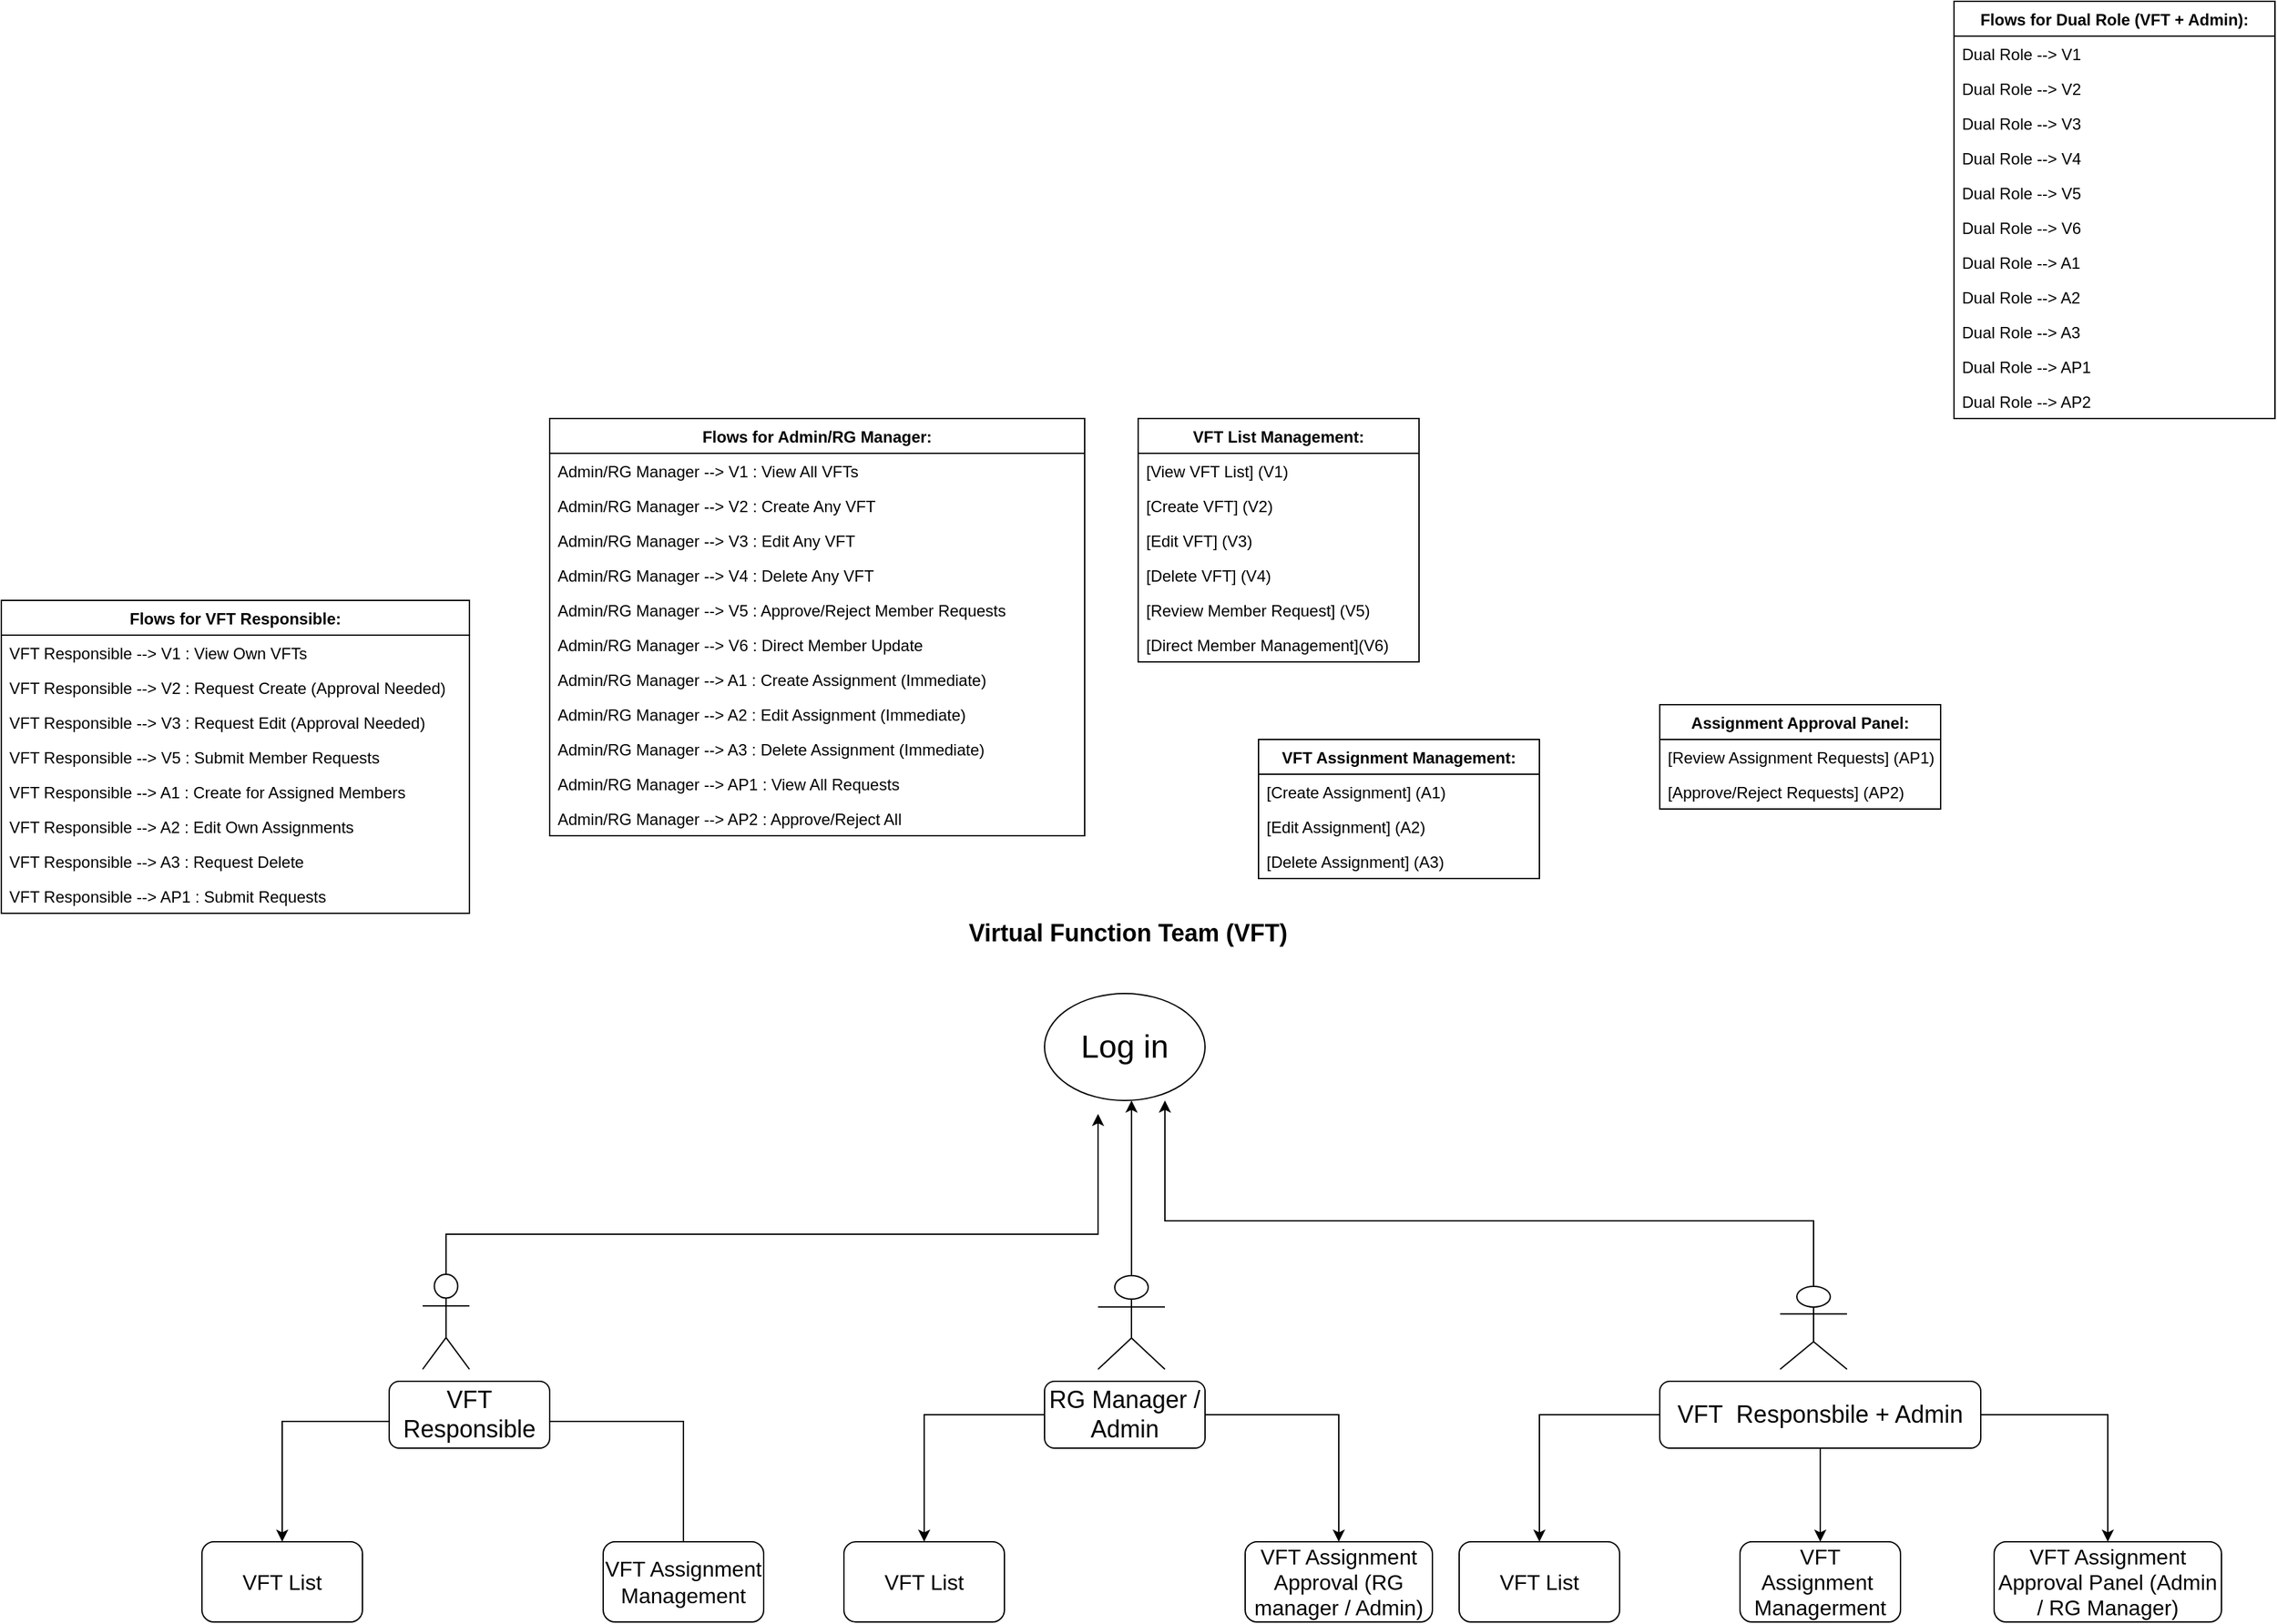 <mxfile version="28.0.7">
  <diagram name="Page-1" id="QZUfZD405yA-LEJdmu-g">
    <mxGraphModel dx="3860" dy="2259" grid="1" gridSize="10" guides="1" tooltips="1" connect="1" arrows="1" fold="1" page="1" pageScale="1" pageWidth="850" pageHeight="1100" math="0" shadow="0">
      <root>
        <mxCell id="0" />
        <mxCell id="1" parent="0" />
        <mxCell id="9tK4x2b667_dypUiwHpl-6" value="VFT List Management:" style="swimlane;fontStyle=1;childLayout=stackLayout;horizontal=1;startSize=26;horizontalStack=0;resizeParent=1;resizeParentMax=0;resizeLast=0;collapsible=1;marginBottom=0;" parent="1" vertex="1">
          <mxGeometry x="-10" y="-360" width="210" height="182" as="geometry" />
        </mxCell>
        <mxCell id="9tK4x2b667_dypUiwHpl-8" value="[View VFT List]           (V1)" style="text;strokeColor=none;fillColor=none;align=left;verticalAlign=top;spacingLeft=4;spacingRight=4;overflow=hidden;rotatable=0;points=[[0,0.5],[1,0.5]];portConstraint=eastwest;" parent="9tK4x2b667_dypUiwHpl-6" vertex="1">
          <mxGeometry y="26" width="210" height="26" as="geometry" />
        </mxCell>
        <mxCell id="9tK4x2b667_dypUiwHpl-9" value="[Create VFT]              (V2)" style="text;strokeColor=none;fillColor=none;align=left;verticalAlign=top;spacingLeft=4;spacingRight=4;overflow=hidden;rotatable=0;points=[[0,0.5],[1,0.5]];portConstraint=eastwest;" parent="9tK4x2b667_dypUiwHpl-6" vertex="1">
          <mxGeometry y="52" width="210" height="26" as="geometry" />
        </mxCell>
        <mxCell id="9tK4x2b667_dypUiwHpl-10" value="[Edit VFT]                (V3)" style="text;strokeColor=none;fillColor=none;align=left;verticalAlign=top;spacingLeft=4;spacingRight=4;overflow=hidden;rotatable=0;points=[[0,0.5],[1,0.5]];portConstraint=eastwest;" parent="9tK4x2b667_dypUiwHpl-6" vertex="1">
          <mxGeometry y="78" width="210" height="26" as="geometry" />
        </mxCell>
        <mxCell id="9tK4x2b667_dypUiwHpl-11" value="[Delete VFT]              (V4)" style="text;strokeColor=none;fillColor=none;align=left;verticalAlign=top;spacingLeft=4;spacingRight=4;overflow=hidden;rotatable=0;points=[[0,0.5],[1,0.5]];portConstraint=eastwest;" parent="9tK4x2b667_dypUiwHpl-6" vertex="1">
          <mxGeometry y="104" width="210" height="26" as="geometry" />
        </mxCell>
        <mxCell id="9tK4x2b667_dypUiwHpl-12" value="[Review Member Request]   (V5)" style="text;strokeColor=none;fillColor=none;align=left;verticalAlign=top;spacingLeft=4;spacingRight=4;overflow=hidden;rotatable=0;points=[[0,0.5],[1,0.5]];portConstraint=eastwest;" parent="9tK4x2b667_dypUiwHpl-6" vertex="1">
          <mxGeometry y="130" width="210" height="26" as="geometry" />
        </mxCell>
        <mxCell id="9tK4x2b667_dypUiwHpl-13" value="[Direct Member Management](V6)" style="text;strokeColor=none;fillColor=none;align=left;verticalAlign=top;spacingLeft=4;spacingRight=4;overflow=hidden;rotatable=0;points=[[0,0.5],[1,0.5]];portConstraint=eastwest;" parent="9tK4x2b667_dypUiwHpl-6" vertex="1">
          <mxGeometry y="156" width="210" height="26" as="geometry" />
        </mxCell>
        <mxCell id="9tK4x2b667_dypUiwHpl-14" value="VFT Assignment Management:" style="swimlane;fontStyle=1;childLayout=stackLayout;horizontal=1;startSize=26;horizontalStack=0;resizeParent=1;resizeParentMax=0;resizeLast=0;collapsible=1;marginBottom=0;" parent="1" vertex="1">
          <mxGeometry x="80" y="-120" width="210" height="104" as="geometry" />
        </mxCell>
        <mxCell id="9tK4x2b667_dypUiwHpl-16" value="[Create Assignment]       (A1)" style="text;strokeColor=none;fillColor=none;align=left;verticalAlign=top;spacingLeft=4;spacingRight=4;overflow=hidden;rotatable=0;points=[[0,0.5],[1,0.5]];portConstraint=eastwest;" parent="9tK4x2b667_dypUiwHpl-14" vertex="1">
          <mxGeometry y="26" width="210" height="26" as="geometry" />
        </mxCell>
        <mxCell id="9tK4x2b667_dypUiwHpl-17" value="[Edit Assignment]         (A2)" style="text;strokeColor=none;fillColor=none;align=left;verticalAlign=top;spacingLeft=4;spacingRight=4;overflow=hidden;rotatable=0;points=[[0,0.5],[1,0.5]];portConstraint=eastwest;" parent="9tK4x2b667_dypUiwHpl-14" vertex="1">
          <mxGeometry y="52" width="210" height="26" as="geometry" />
        </mxCell>
        <mxCell id="9tK4x2b667_dypUiwHpl-18" value="[Delete Assignment]       (A3)" style="text;strokeColor=none;fillColor=none;align=left;verticalAlign=top;spacingLeft=4;spacingRight=4;overflow=hidden;rotatable=0;points=[[0,0.5],[1,0.5]];portConstraint=eastwest;" parent="9tK4x2b667_dypUiwHpl-14" vertex="1">
          <mxGeometry y="78" width="210" height="26" as="geometry" />
        </mxCell>
        <mxCell id="9tK4x2b667_dypUiwHpl-19" value="Assignment Approval Panel:" style="swimlane;fontStyle=1;childLayout=stackLayout;horizontal=1;startSize=26;horizontalStack=0;resizeParent=1;resizeParentMax=0;resizeLast=0;collapsible=1;marginBottom=0;" parent="1" vertex="1">
          <mxGeometry x="380" y="-146" width="210" height="78" as="geometry" />
        </mxCell>
        <mxCell id="9tK4x2b667_dypUiwHpl-21" value="[Review Assignment Requests] (AP1)" style="text;strokeColor=none;fillColor=none;align=left;verticalAlign=top;spacingLeft=4;spacingRight=4;overflow=hidden;rotatable=0;points=[[0,0.5],[1,0.5]];portConstraint=eastwest;" parent="9tK4x2b667_dypUiwHpl-19" vertex="1">
          <mxGeometry y="26" width="210" height="26" as="geometry" />
        </mxCell>
        <mxCell id="9tK4x2b667_dypUiwHpl-22" value="[Approve/Reject Requests]    (AP2)" style="text;strokeColor=none;fillColor=none;align=left;verticalAlign=top;spacingLeft=4;spacingRight=4;overflow=hidden;rotatable=0;points=[[0,0.5],[1,0.5]];portConstraint=eastwest;" parent="9tK4x2b667_dypUiwHpl-19" vertex="1">
          <mxGeometry y="52" width="210" height="26" as="geometry" />
        </mxCell>
        <mxCell id="9tK4x2b667_dypUiwHpl-23" value="Flows for VFT Responsible:" style="swimlane;fontStyle=1;childLayout=stackLayout;horizontal=1;startSize=26;horizontalStack=0;resizeParent=1;resizeParentMax=0;resizeLast=0;collapsible=1;marginBottom=0;" parent="1" vertex="1">
          <mxGeometry x="-860" y="-224" width="350" height="234" as="geometry" />
        </mxCell>
        <mxCell id="9tK4x2b667_dypUiwHpl-25" value="VFT Responsible --&gt; V1 : View Own VFTs" style="text;strokeColor=none;fillColor=none;align=left;verticalAlign=top;spacingLeft=4;spacingRight=4;overflow=hidden;rotatable=0;points=[[0,0.5],[1,0.5]];portConstraint=eastwest;" parent="9tK4x2b667_dypUiwHpl-23" vertex="1">
          <mxGeometry y="26" width="350" height="26" as="geometry" />
        </mxCell>
        <mxCell id="9tK4x2b667_dypUiwHpl-26" value="VFT Responsible --&gt; V2 : Request Create (Approval Needed)" style="text;strokeColor=none;fillColor=none;align=left;verticalAlign=top;spacingLeft=4;spacingRight=4;overflow=hidden;rotatable=0;points=[[0,0.5],[1,0.5]];portConstraint=eastwest;" parent="9tK4x2b667_dypUiwHpl-23" vertex="1">
          <mxGeometry y="52" width="350" height="26" as="geometry" />
        </mxCell>
        <mxCell id="9tK4x2b667_dypUiwHpl-27" value="VFT Responsible --&gt; V3 : Request Edit (Approval Needed)" style="text;strokeColor=none;fillColor=none;align=left;verticalAlign=top;spacingLeft=4;spacingRight=4;overflow=hidden;rotatable=0;points=[[0,0.5],[1,0.5]];portConstraint=eastwest;" parent="9tK4x2b667_dypUiwHpl-23" vertex="1">
          <mxGeometry y="78" width="350" height="26" as="geometry" />
        </mxCell>
        <mxCell id="9tK4x2b667_dypUiwHpl-28" value="VFT Responsible --&gt; V5 : Submit Member Requests" style="text;strokeColor=none;fillColor=none;align=left;verticalAlign=top;spacingLeft=4;spacingRight=4;overflow=hidden;rotatable=0;points=[[0,0.5],[1,0.5]];portConstraint=eastwest;" parent="9tK4x2b667_dypUiwHpl-23" vertex="1">
          <mxGeometry y="104" width="350" height="26" as="geometry" />
        </mxCell>
        <mxCell id="9tK4x2b667_dypUiwHpl-29" value="VFT Responsible --&gt; A1 : Create for Assigned Members" style="text;strokeColor=none;fillColor=none;align=left;verticalAlign=top;spacingLeft=4;spacingRight=4;overflow=hidden;rotatable=0;points=[[0,0.5],[1,0.5]];portConstraint=eastwest;" parent="9tK4x2b667_dypUiwHpl-23" vertex="1">
          <mxGeometry y="130" width="350" height="26" as="geometry" />
        </mxCell>
        <mxCell id="9tK4x2b667_dypUiwHpl-30" value="VFT Responsible --&gt; A2 : Edit Own Assignments" style="text;strokeColor=none;fillColor=none;align=left;verticalAlign=top;spacingLeft=4;spacingRight=4;overflow=hidden;rotatable=0;points=[[0,0.5],[1,0.5]];portConstraint=eastwest;" parent="9tK4x2b667_dypUiwHpl-23" vertex="1">
          <mxGeometry y="156" width="350" height="26" as="geometry" />
        </mxCell>
        <mxCell id="9tK4x2b667_dypUiwHpl-31" value="VFT Responsible --&gt; A3 : Request Delete" style="text;strokeColor=none;fillColor=none;align=left;verticalAlign=top;spacingLeft=4;spacingRight=4;overflow=hidden;rotatable=0;points=[[0,0.5],[1,0.5]];portConstraint=eastwest;" parent="9tK4x2b667_dypUiwHpl-23" vertex="1">
          <mxGeometry y="182" width="350" height="26" as="geometry" />
        </mxCell>
        <mxCell id="9tK4x2b667_dypUiwHpl-32" value="VFT Responsible --&gt; AP1 : Submit Requests" style="text;strokeColor=none;fillColor=none;align=left;verticalAlign=top;spacingLeft=4;spacingRight=4;overflow=hidden;rotatable=0;points=[[0,0.5],[1,0.5]];portConstraint=eastwest;" parent="9tK4x2b667_dypUiwHpl-23" vertex="1">
          <mxGeometry y="208" width="350" height="26" as="geometry" />
        </mxCell>
        <mxCell id="9tK4x2b667_dypUiwHpl-33" value="Flows for Admin/RG Manager:" style="swimlane;fontStyle=1;childLayout=stackLayout;horizontal=1;startSize=26;horizontalStack=0;resizeParent=1;resizeParentMax=0;resizeLast=0;collapsible=1;marginBottom=0;" parent="1" vertex="1">
          <mxGeometry x="-450" y="-360" width="400" height="312" as="geometry" />
        </mxCell>
        <mxCell id="9tK4x2b667_dypUiwHpl-35" value="Admin/RG Manager --&gt; V1 : View All VFTs" style="text;strokeColor=none;fillColor=none;align=left;verticalAlign=top;spacingLeft=4;spacingRight=4;overflow=hidden;rotatable=0;points=[[0,0.5],[1,0.5]];portConstraint=eastwest;" parent="9tK4x2b667_dypUiwHpl-33" vertex="1">
          <mxGeometry y="26" width="400" height="26" as="geometry" />
        </mxCell>
        <mxCell id="9tK4x2b667_dypUiwHpl-36" value="Admin/RG Manager --&gt; V2 : Create Any VFT" style="text;strokeColor=none;fillColor=none;align=left;verticalAlign=top;spacingLeft=4;spacingRight=4;overflow=hidden;rotatable=0;points=[[0,0.5],[1,0.5]];portConstraint=eastwest;" parent="9tK4x2b667_dypUiwHpl-33" vertex="1">
          <mxGeometry y="52" width="400" height="26" as="geometry" />
        </mxCell>
        <mxCell id="9tK4x2b667_dypUiwHpl-37" value="Admin/RG Manager --&gt; V3 : Edit Any VFT" style="text;strokeColor=none;fillColor=none;align=left;verticalAlign=top;spacingLeft=4;spacingRight=4;overflow=hidden;rotatable=0;points=[[0,0.5],[1,0.5]];portConstraint=eastwest;" parent="9tK4x2b667_dypUiwHpl-33" vertex="1">
          <mxGeometry y="78" width="400" height="26" as="geometry" />
        </mxCell>
        <mxCell id="9tK4x2b667_dypUiwHpl-38" value="Admin/RG Manager --&gt; V4 : Delete Any VFT" style="text;strokeColor=none;fillColor=none;align=left;verticalAlign=top;spacingLeft=4;spacingRight=4;overflow=hidden;rotatable=0;points=[[0,0.5],[1,0.5]];portConstraint=eastwest;" parent="9tK4x2b667_dypUiwHpl-33" vertex="1">
          <mxGeometry y="104" width="400" height="26" as="geometry" />
        </mxCell>
        <mxCell id="9tK4x2b667_dypUiwHpl-39" value="Admin/RG Manager --&gt; V5 : Approve/Reject Member Requests" style="text;strokeColor=none;fillColor=none;align=left;verticalAlign=top;spacingLeft=4;spacingRight=4;overflow=hidden;rotatable=0;points=[[0,0.5],[1,0.5]];portConstraint=eastwest;" parent="9tK4x2b667_dypUiwHpl-33" vertex="1">
          <mxGeometry y="130" width="400" height="26" as="geometry" />
        </mxCell>
        <mxCell id="9tK4x2b667_dypUiwHpl-40" value="Admin/RG Manager --&gt; V6 : Direct Member Update" style="text;strokeColor=none;fillColor=none;align=left;verticalAlign=top;spacingLeft=4;spacingRight=4;overflow=hidden;rotatable=0;points=[[0,0.5],[1,0.5]];portConstraint=eastwest;" parent="9tK4x2b667_dypUiwHpl-33" vertex="1">
          <mxGeometry y="156" width="400" height="26" as="geometry" />
        </mxCell>
        <mxCell id="9tK4x2b667_dypUiwHpl-41" value="Admin/RG Manager --&gt; A1 : Create Assignment (Immediate)" style="text;strokeColor=none;fillColor=none;align=left;verticalAlign=top;spacingLeft=4;spacingRight=4;overflow=hidden;rotatable=0;points=[[0,0.5],[1,0.5]];portConstraint=eastwest;" parent="9tK4x2b667_dypUiwHpl-33" vertex="1">
          <mxGeometry y="182" width="400" height="26" as="geometry" />
        </mxCell>
        <mxCell id="9tK4x2b667_dypUiwHpl-42" value="Admin/RG Manager --&gt; A2 : Edit Assignment (Immediate)" style="text;strokeColor=none;fillColor=none;align=left;verticalAlign=top;spacingLeft=4;spacingRight=4;overflow=hidden;rotatable=0;points=[[0,0.5],[1,0.5]];portConstraint=eastwest;" parent="9tK4x2b667_dypUiwHpl-33" vertex="1">
          <mxGeometry y="208" width="400" height="26" as="geometry" />
        </mxCell>
        <mxCell id="9tK4x2b667_dypUiwHpl-43" value="Admin/RG Manager --&gt; A3 : Delete Assignment (Immediate)" style="text;strokeColor=none;fillColor=none;align=left;verticalAlign=top;spacingLeft=4;spacingRight=4;overflow=hidden;rotatable=0;points=[[0,0.5],[1,0.5]];portConstraint=eastwest;" parent="9tK4x2b667_dypUiwHpl-33" vertex="1">
          <mxGeometry y="234" width="400" height="26" as="geometry" />
        </mxCell>
        <mxCell id="9tK4x2b667_dypUiwHpl-44" value="Admin/RG Manager --&gt; AP1 : View All Requests" style="text;strokeColor=none;fillColor=none;align=left;verticalAlign=top;spacingLeft=4;spacingRight=4;overflow=hidden;rotatable=0;points=[[0,0.5],[1,0.5]];portConstraint=eastwest;" parent="9tK4x2b667_dypUiwHpl-33" vertex="1">
          <mxGeometry y="260" width="400" height="26" as="geometry" />
        </mxCell>
        <mxCell id="9tK4x2b667_dypUiwHpl-45" value="Admin/RG Manager --&gt; AP2 : Approve/Reject All" style="text;strokeColor=none;fillColor=none;align=left;verticalAlign=top;spacingLeft=4;spacingRight=4;overflow=hidden;rotatable=0;points=[[0,0.5],[1,0.5]];portConstraint=eastwest;" parent="9tK4x2b667_dypUiwHpl-33" vertex="1">
          <mxGeometry y="286" width="400" height="26" as="geometry" />
        </mxCell>
        <mxCell id="9tK4x2b667_dypUiwHpl-46" value="Flows for Dual Role (VFT + Admin):" style="swimlane;fontStyle=1;childLayout=stackLayout;horizontal=1;startSize=26;horizontalStack=0;resizeParent=1;resizeParentMax=0;resizeLast=0;collapsible=1;marginBottom=0;" parent="1" vertex="1">
          <mxGeometry x="600" y="-672" width="240" height="312" as="geometry" />
        </mxCell>
        <mxCell id="9tK4x2b667_dypUiwHpl-48" value="Dual Role --&gt; V1" style="text;strokeColor=none;fillColor=none;align=left;verticalAlign=top;spacingLeft=4;spacingRight=4;overflow=hidden;rotatable=0;points=[[0,0.5],[1,0.5]];portConstraint=eastwest;" parent="9tK4x2b667_dypUiwHpl-46" vertex="1">
          <mxGeometry y="26" width="240" height="26" as="geometry" />
        </mxCell>
        <mxCell id="9tK4x2b667_dypUiwHpl-49" value="Dual Role --&gt; V2" style="text;strokeColor=none;fillColor=none;align=left;verticalAlign=top;spacingLeft=4;spacingRight=4;overflow=hidden;rotatable=0;points=[[0,0.5],[1,0.5]];portConstraint=eastwest;" parent="9tK4x2b667_dypUiwHpl-46" vertex="1">
          <mxGeometry y="52" width="240" height="26" as="geometry" />
        </mxCell>
        <mxCell id="9tK4x2b667_dypUiwHpl-50" value="Dual Role --&gt; V3" style="text;strokeColor=none;fillColor=none;align=left;verticalAlign=top;spacingLeft=4;spacingRight=4;overflow=hidden;rotatable=0;points=[[0,0.5],[1,0.5]];portConstraint=eastwest;" parent="9tK4x2b667_dypUiwHpl-46" vertex="1">
          <mxGeometry y="78" width="240" height="26" as="geometry" />
        </mxCell>
        <mxCell id="9tK4x2b667_dypUiwHpl-51" value="Dual Role --&gt; V4" style="text;strokeColor=none;fillColor=none;align=left;verticalAlign=top;spacingLeft=4;spacingRight=4;overflow=hidden;rotatable=0;points=[[0,0.5],[1,0.5]];portConstraint=eastwest;" parent="9tK4x2b667_dypUiwHpl-46" vertex="1">
          <mxGeometry y="104" width="240" height="26" as="geometry" />
        </mxCell>
        <mxCell id="9tK4x2b667_dypUiwHpl-52" value="Dual Role --&gt; V5" style="text;strokeColor=none;fillColor=none;align=left;verticalAlign=top;spacingLeft=4;spacingRight=4;overflow=hidden;rotatable=0;points=[[0,0.5],[1,0.5]];portConstraint=eastwest;" parent="9tK4x2b667_dypUiwHpl-46" vertex="1">
          <mxGeometry y="130" width="240" height="26" as="geometry" />
        </mxCell>
        <mxCell id="9tK4x2b667_dypUiwHpl-53" value="Dual Role --&gt; V6" style="text;strokeColor=none;fillColor=none;align=left;verticalAlign=top;spacingLeft=4;spacingRight=4;overflow=hidden;rotatable=0;points=[[0,0.5],[1,0.5]];portConstraint=eastwest;" parent="9tK4x2b667_dypUiwHpl-46" vertex="1">
          <mxGeometry y="156" width="240" height="26" as="geometry" />
        </mxCell>
        <mxCell id="9tK4x2b667_dypUiwHpl-54" value="Dual Role --&gt; A1" style="text;strokeColor=none;fillColor=none;align=left;verticalAlign=top;spacingLeft=4;spacingRight=4;overflow=hidden;rotatable=0;points=[[0,0.5],[1,0.5]];portConstraint=eastwest;" parent="9tK4x2b667_dypUiwHpl-46" vertex="1">
          <mxGeometry y="182" width="240" height="26" as="geometry" />
        </mxCell>
        <mxCell id="9tK4x2b667_dypUiwHpl-55" value="Dual Role --&gt; A2" style="text;strokeColor=none;fillColor=none;align=left;verticalAlign=top;spacingLeft=4;spacingRight=4;overflow=hidden;rotatable=0;points=[[0,0.5],[1,0.5]];portConstraint=eastwest;" parent="9tK4x2b667_dypUiwHpl-46" vertex="1">
          <mxGeometry y="208" width="240" height="26" as="geometry" />
        </mxCell>
        <mxCell id="9tK4x2b667_dypUiwHpl-56" value="Dual Role --&gt; A3" style="text;strokeColor=none;fillColor=none;align=left;verticalAlign=top;spacingLeft=4;spacingRight=4;overflow=hidden;rotatable=0;points=[[0,0.5],[1,0.5]];portConstraint=eastwest;" parent="9tK4x2b667_dypUiwHpl-46" vertex="1">
          <mxGeometry y="234" width="240" height="26" as="geometry" />
        </mxCell>
        <mxCell id="9tK4x2b667_dypUiwHpl-57" value="Dual Role --&gt; AP1" style="text;strokeColor=none;fillColor=none;align=left;verticalAlign=top;spacingLeft=4;spacingRight=4;overflow=hidden;rotatable=0;points=[[0,0.5],[1,0.5]];portConstraint=eastwest;" parent="9tK4x2b667_dypUiwHpl-46" vertex="1">
          <mxGeometry y="260" width="240" height="26" as="geometry" />
        </mxCell>
        <mxCell id="9tK4x2b667_dypUiwHpl-58" value="Dual Role --&gt; AP2" style="text;strokeColor=none;fillColor=none;align=left;verticalAlign=top;spacingLeft=4;spacingRight=4;overflow=hidden;rotatable=0;points=[[0,0.5],[1,0.5]];portConstraint=eastwest;" parent="9tK4x2b667_dypUiwHpl-46" vertex="1">
          <mxGeometry y="286" width="240" height="26" as="geometry" />
        </mxCell>
        <mxCell id="9tK4x2b667_dypUiwHpl-59" value="&lt;b&gt;&lt;font style=&quot;font-size: 18px;&quot;&gt;Virtual Function Team (VFT)&amp;nbsp;&lt;/font&gt;&lt;/b&gt;" style="text;strokeColor=none;align=center;fillColor=none;html=1;verticalAlign=middle;whiteSpace=wrap;rounded=0;" parent="1" vertex="1">
          <mxGeometry x="-310" y="10" width="590" height="30" as="geometry" />
        </mxCell>
        <mxCell id="9tK4x2b667_dypUiwHpl-67" value="" style="edgeStyle=orthogonalEdgeStyle;rounded=0;orthogonalLoop=1;jettySize=auto;html=1;exitX=0.5;exitY=0;exitDx=0;exitDy=0;exitPerimeter=0;" parent="1" source="9tK4x2b667_dypUiwHpl-60" edge="1">
          <mxGeometry relative="1" as="geometry">
            <mxPoint x="-40" y="160" as="targetPoint" />
            <Array as="points">
              <mxPoint x="-527" y="250" />
              <mxPoint x="-40" y="250" />
            </Array>
          </mxGeometry>
        </mxCell>
        <mxCell id="9tK4x2b667_dypUiwHpl-60" value="Actor" style="shape=umlActor;verticalLabelPosition=bottom;verticalAlign=top;html=1;outlineConnect=0;" parent="1" vertex="1">
          <mxGeometry x="-545" y="280" width="35" height="71" as="geometry" />
        </mxCell>
        <mxCell id="9tK4x2b667_dypUiwHpl-72" value="" style="edgeStyle=orthogonalEdgeStyle;rounded=0;orthogonalLoop=1;jettySize=auto;html=1;entryX=0.542;entryY=1;entryDx=0;entryDy=0;entryPerimeter=0;" parent="1" source="9tK4x2b667_dypUiwHpl-63" target="9tK4x2b667_dypUiwHpl-64" edge="1">
          <mxGeometry relative="1" as="geometry">
            <mxPoint x="-20" y="170" as="targetPoint" />
          </mxGeometry>
        </mxCell>
        <mxCell id="9tK4x2b667_dypUiwHpl-63" value="Actor" style="shape=umlActor;verticalLabelPosition=bottom;verticalAlign=top;html=1;outlineConnect=0;" parent="1" vertex="1">
          <mxGeometry x="-40" y="281" width="50" height="70" as="geometry" />
        </mxCell>
        <mxCell id="9tK4x2b667_dypUiwHpl-64" value="&lt;font style=&quot;font-size: 24px;&quot;&gt;Log in&lt;/font&gt;" style="ellipse;whiteSpace=wrap;html=1;" parent="1" vertex="1">
          <mxGeometry x="-80" y="70" width="120" height="80" as="geometry" />
        </mxCell>
        <mxCell id="9tK4x2b667_dypUiwHpl-78" value="" style="edgeStyle=orthogonalEdgeStyle;rounded=0;orthogonalLoop=1;jettySize=auto;html=1;exitX=0.5;exitY=0;exitDx=0;exitDy=0;exitPerimeter=0;" parent="1" edge="1" source="9tK4x2b667_dypUiwHpl-75">
          <mxGeometry relative="1" as="geometry">
            <mxPoint x="425" y="270" as="sourcePoint" />
            <mxPoint x="10" y="150" as="targetPoint" />
            <Array as="points">
              <mxPoint x="495" y="240" />
              <mxPoint x="10" y="240" />
            </Array>
          </mxGeometry>
        </mxCell>
        <mxCell id="9tK4x2b667_dypUiwHpl-75" value="Actor" style="shape=umlActor;verticalLabelPosition=bottom;verticalAlign=top;html=1;outlineConnect=0;" parent="1" vertex="1">
          <mxGeometry x="470" y="289" width="50" height="62" as="geometry" />
        </mxCell>
        <mxCell id="MXLNrHlSr9Uq1XD_Xu4V-3" value="" style="edgeStyle=orthogonalEdgeStyle;rounded=0;orthogonalLoop=1;jettySize=auto;html=1;" edge="1" parent="1" source="9tK4x2b667_dypUiwHpl-92" target="MXLNrHlSr9Uq1XD_Xu4V-2">
          <mxGeometry relative="1" as="geometry">
            <Array as="points">
              <mxPoint x="-650" y="390" />
            </Array>
          </mxGeometry>
        </mxCell>
        <mxCell id="MXLNrHlSr9Uq1XD_Xu4V-7" value="" style="edgeStyle=orthogonalEdgeStyle;rounded=0;orthogonalLoop=1;jettySize=auto;html=1;" edge="1" parent="1">
          <mxGeometry relative="1" as="geometry">
            <mxPoint x="-450" y="390" as="sourcePoint" />
            <mxPoint x="-350" y="495" as="targetPoint" />
            <Array as="points">
              <mxPoint x="-350" y="390" />
            </Array>
          </mxGeometry>
        </mxCell>
        <mxCell id="9tK4x2b667_dypUiwHpl-92" value="&lt;font style=&quot;font-size: 18px;&quot;&gt;VFT Responsible&lt;/font&gt;" style="rounded=1;whiteSpace=wrap;html=1;" parent="1" vertex="1">
          <mxGeometry x="-570" y="360" width="120" height="50" as="geometry" />
        </mxCell>
        <mxCell id="MXLNrHlSr9Uq1XD_Xu4V-9" value="" style="edgeStyle=orthogonalEdgeStyle;rounded=0;orthogonalLoop=1;jettySize=auto;html=1;" edge="1" parent="1" source="9tK4x2b667_dypUiwHpl-98" target="MXLNrHlSr9Uq1XD_Xu4V-8">
          <mxGeometry relative="1" as="geometry" />
        </mxCell>
        <mxCell id="MXLNrHlSr9Uq1XD_Xu4V-11" value="" style="edgeStyle=orthogonalEdgeStyle;rounded=0;orthogonalLoop=1;jettySize=auto;html=1;" edge="1" parent="1" source="9tK4x2b667_dypUiwHpl-98" target="MXLNrHlSr9Uq1XD_Xu4V-10">
          <mxGeometry relative="1" as="geometry" />
        </mxCell>
        <mxCell id="9tK4x2b667_dypUiwHpl-98" value="&lt;font style=&quot;font-size: 18px;&quot;&gt;RG Manager / Admin&lt;/font&gt;" style="rounded=1;whiteSpace=wrap;html=1;" parent="1" vertex="1">
          <mxGeometry x="-80" y="360" width="120" height="50" as="geometry" />
        </mxCell>
        <mxCell id="MXLNrHlSr9Uq1XD_Xu4V-17" value="" style="edgeStyle=orthogonalEdgeStyle;rounded=0;orthogonalLoop=1;jettySize=auto;html=1;" edge="1" parent="1" source="9tK4x2b667_dypUiwHpl-100" target="MXLNrHlSr9Uq1XD_Xu4V-16">
          <mxGeometry relative="1" as="geometry" />
        </mxCell>
        <mxCell id="MXLNrHlSr9Uq1XD_Xu4V-19" value="" style="edgeStyle=orthogonalEdgeStyle;rounded=0;orthogonalLoop=1;jettySize=auto;html=1;" edge="1" parent="1" source="9tK4x2b667_dypUiwHpl-100" target="MXLNrHlSr9Uq1XD_Xu4V-18">
          <mxGeometry relative="1" as="geometry" />
        </mxCell>
        <mxCell id="MXLNrHlSr9Uq1XD_Xu4V-21" value="" style="edgeStyle=orthogonalEdgeStyle;rounded=0;orthogonalLoop=1;jettySize=auto;html=1;" edge="1" parent="1" source="9tK4x2b667_dypUiwHpl-100" target="MXLNrHlSr9Uq1XD_Xu4V-20">
          <mxGeometry relative="1" as="geometry" />
        </mxCell>
        <mxCell id="9tK4x2b667_dypUiwHpl-100" value="&lt;font style=&quot;font-size: 18px;&quot;&gt;VFT&amp;nbsp; Responsbile + Admin&lt;/font&gt;" style="rounded=1;whiteSpace=wrap;html=1;" parent="1" vertex="1">
          <mxGeometry x="380" y="360" width="240" height="50" as="geometry" />
        </mxCell>
        <mxCell id="MXLNrHlSr9Uq1XD_Xu4V-2" value="&lt;font style=&quot;font-size: 16px;&quot;&gt;VFT List&lt;/font&gt;" style="rounded=1;whiteSpace=wrap;html=1;" vertex="1" parent="1">
          <mxGeometry x="-710" y="480" width="120" height="60" as="geometry" />
        </mxCell>
        <mxCell id="MXLNrHlSr9Uq1XD_Xu4V-6" value="&lt;font style=&quot;font-size: 16px;&quot;&gt;VFT Assignment Management&lt;/font&gt;" style="whiteSpace=wrap;html=1;rounded=1;" vertex="1" parent="1">
          <mxGeometry x="-410" y="480" width="120" height="60" as="geometry" />
        </mxCell>
        <mxCell id="MXLNrHlSr9Uq1XD_Xu4V-8" value="&lt;font style=&quot;font-size: 16px;&quot;&gt;VFT List&lt;/font&gt;" style="whiteSpace=wrap;html=1;rounded=1;" vertex="1" parent="1">
          <mxGeometry x="-230" y="480" width="120" height="60" as="geometry" />
        </mxCell>
        <mxCell id="MXLNrHlSr9Uq1XD_Xu4V-10" value="&lt;font style=&quot;font-size: 16px;&quot;&gt;VFT Assignment Approval (RG manager / Admin)&lt;/font&gt;" style="whiteSpace=wrap;html=1;rounded=1;" vertex="1" parent="1">
          <mxGeometry x="70" y="480" width="140" height="60" as="geometry" />
        </mxCell>
        <mxCell id="MXLNrHlSr9Uq1XD_Xu4V-16" value="&lt;font style=&quot;font-size: 16px;&quot;&gt;VFT List&lt;/font&gt;" style="whiteSpace=wrap;html=1;rounded=1;" vertex="1" parent="1">
          <mxGeometry x="230" y="480" width="120" height="60" as="geometry" />
        </mxCell>
        <mxCell id="MXLNrHlSr9Uq1XD_Xu4V-18" value="&lt;font style=&quot;font-size: 16px;&quot;&gt;VFT Assignment Approval Panel (Admin / RG Manager)&lt;/font&gt;" style="whiteSpace=wrap;html=1;rounded=1;" vertex="1" parent="1">
          <mxGeometry x="630" y="480" width="170" height="60" as="geometry" />
        </mxCell>
        <mxCell id="MXLNrHlSr9Uq1XD_Xu4V-20" value="&lt;font style=&quot;font-size: 16px;&quot;&gt;VFT Assignment&amp;nbsp; Managerment&lt;/font&gt;" style="whiteSpace=wrap;html=1;rounded=1;" vertex="1" parent="1">
          <mxGeometry x="440" y="480" width="120" height="60" as="geometry" />
        </mxCell>
      </root>
    </mxGraphModel>
  </diagram>
</mxfile>
